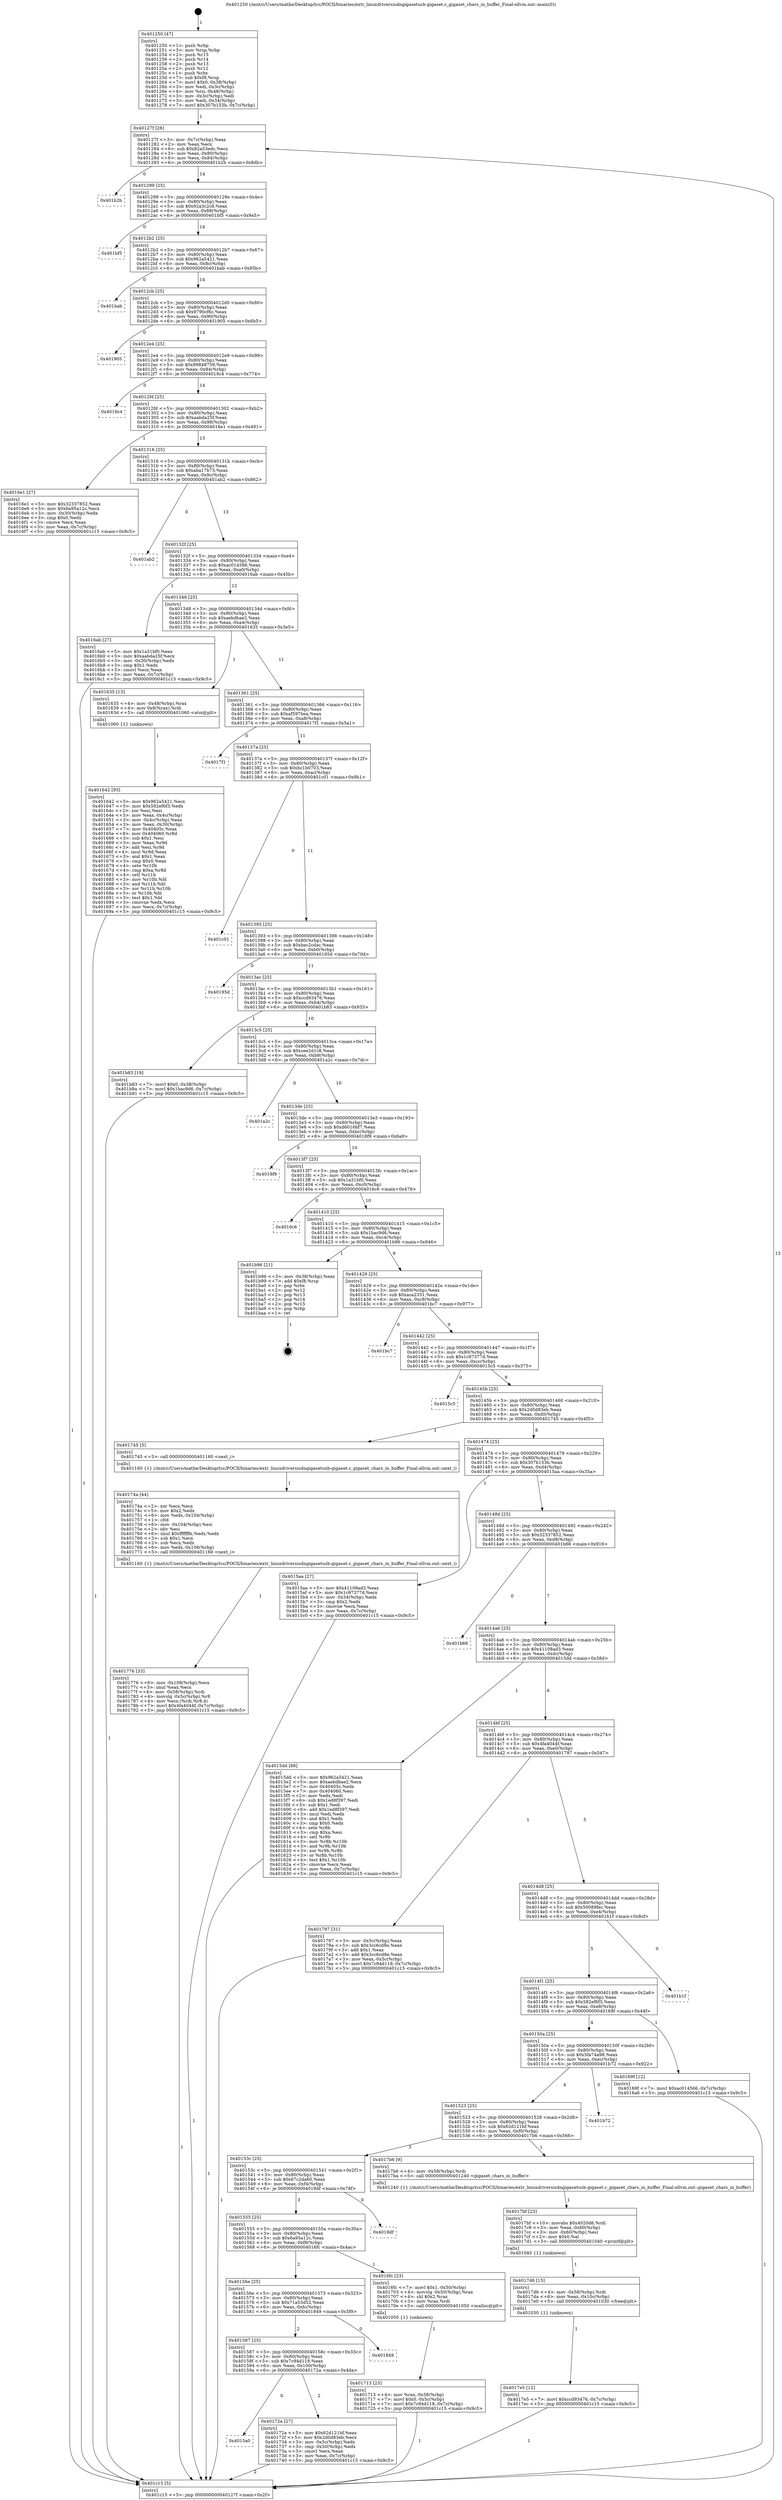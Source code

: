 digraph "0x401250" {
  label = "0x401250 (/mnt/c/Users/mathe/Desktop/tcc/POCII/binaries/extr_linuxdriversisdngigasetusb-gigaset.c_gigaset_chars_in_buffer_Final-ollvm.out::main(0))"
  labelloc = "t"
  node[shape=record]

  Entry [label="",width=0.3,height=0.3,shape=circle,fillcolor=black,style=filled]
  "0x40127f" [label="{
     0x40127f [26]\l
     | [instrs]\l
     &nbsp;&nbsp;0x40127f \<+3\>: mov -0x7c(%rbp),%eax\l
     &nbsp;&nbsp;0x401282 \<+2\>: mov %eax,%ecx\l
     &nbsp;&nbsp;0x401284 \<+6\>: sub $0x82a53edc,%ecx\l
     &nbsp;&nbsp;0x40128a \<+3\>: mov %eax,-0x80(%rbp)\l
     &nbsp;&nbsp;0x40128d \<+6\>: mov %ecx,-0x84(%rbp)\l
     &nbsp;&nbsp;0x401293 \<+6\>: je 0000000000401b2b \<main+0x8db\>\l
  }"]
  "0x401b2b" [label="{
     0x401b2b\l
  }", style=dashed]
  "0x401299" [label="{
     0x401299 [25]\l
     | [instrs]\l
     &nbsp;&nbsp;0x401299 \<+5\>: jmp 000000000040129e \<main+0x4e\>\l
     &nbsp;&nbsp;0x40129e \<+3\>: mov -0x80(%rbp),%eax\l
     &nbsp;&nbsp;0x4012a1 \<+5\>: sub $0x92a3c2c8,%eax\l
     &nbsp;&nbsp;0x4012a6 \<+6\>: mov %eax,-0x88(%rbp)\l
     &nbsp;&nbsp;0x4012ac \<+6\>: je 0000000000401bf5 \<main+0x9a5\>\l
  }"]
  Exit [label="",width=0.3,height=0.3,shape=circle,fillcolor=black,style=filled,peripheries=2]
  "0x401bf5" [label="{
     0x401bf5\l
  }", style=dashed]
  "0x4012b2" [label="{
     0x4012b2 [25]\l
     | [instrs]\l
     &nbsp;&nbsp;0x4012b2 \<+5\>: jmp 00000000004012b7 \<main+0x67\>\l
     &nbsp;&nbsp;0x4012b7 \<+3\>: mov -0x80(%rbp),%eax\l
     &nbsp;&nbsp;0x4012ba \<+5\>: sub $0x962a5421,%eax\l
     &nbsp;&nbsp;0x4012bf \<+6\>: mov %eax,-0x8c(%rbp)\l
     &nbsp;&nbsp;0x4012c5 \<+6\>: je 0000000000401bab \<main+0x95b\>\l
  }"]
  "0x4017e5" [label="{
     0x4017e5 [12]\l
     | [instrs]\l
     &nbsp;&nbsp;0x4017e5 \<+7\>: movl $0xccd93476,-0x7c(%rbp)\l
     &nbsp;&nbsp;0x4017ec \<+5\>: jmp 0000000000401c15 \<main+0x9c5\>\l
  }"]
  "0x401bab" [label="{
     0x401bab\l
  }", style=dashed]
  "0x4012cb" [label="{
     0x4012cb [25]\l
     | [instrs]\l
     &nbsp;&nbsp;0x4012cb \<+5\>: jmp 00000000004012d0 \<main+0x80\>\l
     &nbsp;&nbsp;0x4012d0 \<+3\>: mov -0x80(%rbp),%eax\l
     &nbsp;&nbsp;0x4012d3 \<+5\>: sub $0x9790cf6c,%eax\l
     &nbsp;&nbsp;0x4012d8 \<+6\>: mov %eax,-0x90(%rbp)\l
     &nbsp;&nbsp;0x4012de \<+6\>: je 0000000000401905 \<main+0x6b5\>\l
  }"]
  "0x4017d6" [label="{
     0x4017d6 [15]\l
     | [instrs]\l
     &nbsp;&nbsp;0x4017d6 \<+4\>: mov -0x58(%rbp),%rdi\l
     &nbsp;&nbsp;0x4017da \<+6\>: mov %eax,-0x10c(%rbp)\l
     &nbsp;&nbsp;0x4017e0 \<+5\>: call 0000000000401030 \<free@plt\>\l
     | [calls]\l
     &nbsp;&nbsp;0x401030 \{1\} (unknown)\l
  }"]
  "0x401905" [label="{
     0x401905\l
  }", style=dashed]
  "0x4012e4" [label="{
     0x4012e4 [25]\l
     | [instrs]\l
     &nbsp;&nbsp;0x4012e4 \<+5\>: jmp 00000000004012e9 \<main+0x99\>\l
     &nbsp;&nbsp;0x4012e9 \<+3\>: mov -0x80(%rbp),%eax\l
     &nbsp;&nbsp;0x4012ec \<+5\>: sub $0x99848759,%eax\l
     &nbsp;&nbsp;0x4012f1 \<+6\>: mov %eax,-0x94(%rbp)\l
     &nbsp;&nbsp;0x4012f7 \<+6\>: je 00000000004019c4 \<main+0x774\>\l
  }"]
  "0x4017bf" [label="{
     0x4017bf [23]\l
     | [instrs]\l
     &nbsp;&nbsp;0x4017bf \<+10\>: movabs $0x4020d6,%rdi\l
     &nbsp;&nbsp;0x4017c9 \<+3\>: mov %eax,-0x60(%rbp)\l
     &nbsp;&nbsp;0x4017cc \<+3\>: mov -0x60(%rbp),%esi\l
     &nbsp;&nbsp;0x4017cf \<+2\>: mov $0x0,%al\l
     &nbsp;&nbsp;0x4017d1 \<+5\>: call 0000000000401040 \<printf@plt\>\l
     | [calls]\l
     &nbsp;&nbsp;0x401040 \{1\} (unknown)\l
  }"]
  "0x4019c4" [label="{
     0x4019c4\l
  }", style=dashed]
  "0x4012fd" [label="{
     0x4012fd [25]\l
     | [instrs]\l
     &nbsp;&nbsp;0x4012fd \<+5\>: jmp 0000000000401302 \<main+0xb2\>\l
     &nbsp;&nbsp;0x401302 \<+3\>: mov -0x80(%rbp),%eax\l
     &nbsp;&nbsp;0x401305 \<+5\>: sub $0xaabda25f,%eax\l
     &nbsp;&nbsp;0x40130a \<+6\>: mov %eax,-0x98(%rbp)\l
     &nbsp;&nbsp;0x401310 \<+6\>: je 00000000004016e1 \<main+0x491\>\l
  }"]
  "0x401776" [label="{
     0x401776 [33]\l
     | [instrs]\l
     &nbsp;&nbsp;0x401776 \<+6\>: mov -0x108(%rbp),%ecx\l
     &nbsp;&nbsp;0x40177c \<+3\>: imul %eax,%ecx\l
     &nbsp;&nbsp;0x40177f \<+4\>: mov -0x58(%rbp),%rdi\l
     &nbsp;&nbsp;0x401783 \<+4\>: movslq -0x5c(%rbp),%r8\l
     &nbsp;&nbsp;0x401787 \<+4\>: mov %ecx,(%rdi,%r8,4)\l
     &nbsp;&nbsp;0x40178b \<+7\>: movl $0x4fa4044f,-0x7c(%rbp)\l
     &nbsp;&nbsp;0x401792 \<+5\>: jmp 0000000000401c15 \<main+0x9c5\>\l
  }"]
  "0x4016e1" [label="{
     0x4016e1 [27]\l
     | [instrs]\l
     &nbsp;&nbsp;0x4016e1 \<+5\>: mov $0x32337852,%eax\l
     &nbsp;&nbsp;0x4016e6 \<+5\>: mov $0x6a95a12c,%ecx\l
     &nbsp;&nbsp;0x4016eb \<+3\>: mov -0x30(%rbp),%edx\l
     &nbsp;&nbsp;0x4016ee \<+3\>: cmp $0x0,%edx\l
     &nbsp;&nbsp;0x4016f1 \<+3\>: cmove %ecx,%eax\l
     &nbsp;&nbsp;0x4016f4 \<+3\>: mov %eax,-0x7c(%rbp)\l
     &nbsp;&nbsp;0x4016f7 \<+5\>: jmp 0000000000401c15 \<main+0x9c5\>\l
  }"]
  "0x401316" [label="{
     0x401316 [25]\l
     | [instrs]\l
     &nbsp;&nbsp;0x401316 \<+5\>: jmp 000000000040131b \<main+0xcb\>\l
     &nbsp;&nbsp;0x40131b \<+3\>: mov -0x80(%rbp),%eax\l
     &nbsp;&nbsp;0x40131e \<+5\>: sub $0xaba17b73,%eax\l
     &nbsp;&nbsp;0x401323 \<+6\>: mov %eax,-0x9c(%rbp)\l
     &nbsp;&nbsp;0x401329 \<+6\>: je 0000000000401ab2 \<main+0x862\>\l
  }"]
  "0x40174a" [label="{
     0x40174a [44]\l
     | [instrs]\l
     &nbsp;&nbsp;0x40174a \<+2\>: xor %ecx,%ecx\l
     &nbsp;&nbsp;0x40174c \<+5\>: mov $0x2,%edx\l
     &nbsp;&nbsp;0x401751 \<+6\>: mov %edx,-0x104(%rbp)\l
     &nbsp;&nbsp;0x401757 \<+1\>: cltd\l
     &nbsp;&nbsp;0x401758 \<+6\>: mov -0x104(%rbp),%esi\l
     &nbsp;&nbsp;0x40175e \<+2\>: idiv %esi\l
     &nbsp;&nbsp;0x401760 \<+6\>: imul $0xfffffffe,%edx,%edx\l
     &nbsp;&nbsp;0x401766 \<+3\>: sub $0x1,%ecx\l
     &nbsp;&nbsp;0x401769 \<+2\>: sub %ecx,%edx\l
     &nbsp;&nbsp;0x40176b \<+6\>: mov %edx,-0x108(%rbp)\l
     &nbsp;&nbsp;0x401771 \<+5\>: call 0000000000401160 \<next_i\>\l
     | [calls]\l
     &nbsp;&nbsp;0x401160 \{1\} (/mnt/c/Users/mathe/Desktop/tcc/POCII/binaries/extr_linuxdriversisdngigasetusb-gigaset.c_gigaset_chars_in_buffer_Final-ollvm.out::next_i)\l
  }"]
  "0x401ab2" [label="{
     0x401ab2\l
  }", style=dashed]
  "0x40132f" [label="{
     0x40132f [25]\l
     | [instrs]\l
     &nbsp;&nbsp;0x40132f \<+5\>: jmp 0000000000401334 \<main+0xe4\>\l
     &nbsp;&nbsp;0x401334 \<+3\>: mov -0x80(%rbp),%eax\l
     &nbsp;&nbsp;0x401337 \<+5\>: sub $0xac014566,%eax\l
     &nbsp;&nbsp;0x40133c \<+6\>: mov %eax,-0xa0(%rbp)\l
     &nbsp;&nbsp;0x401342 \<+6\>: je 00000000004016ab \<main+0x45b\>\l
  }"]
  "0x4015a0" [label="{
     0x4015a0\l
  }", style=dashed]
  "0x4016ab" [label="{
     0x4016ab [27]\l
     | [instrs]\l
     &nbsp;&nbsp;0x4016ab \<+5\>: mov $0x1a31bf0,%eax\l
     &nbsp;&nbsp;0x4016b0 \<+5\>: mov $0xaabda25f,%ecx\l
     &nbsp;&nbsp;0x4016b5 \<+3\>: mov -0x30(%rbp),%edx\l
     &nbsp;&nbsp;0x4016b8 \<+3\>: cmp $0x1,%edx\l
     &nbsp;&nbsp;0x4016bb \<+3\>: cmovl %ecx,%eax\l
     &nbsp;&nbsp;0x4016be \<+3\>: mov %eax,-0x7c(%rbp)\l
     &nbsp;&nbsp;0x4016c1 \<+5\>: jmp 0000000000401c15 \<main+0x9c5\>\l
  }"]
  "0x401348" [label="{
     0x401348 [25]\l
     | [instrs]\l
     &nbsp;&nbsp;0x401348 \<+5\>: jmp 000000000040134d \<main+0xfd\>\l
     &nbsp;&nbsp;0x40134d \<+3\>: mov -0x80(%rbp),%eax\l
     &nbsp;&nbsp;0x401350 \<+5\>: sub $0xaebdbae2,%eax\l
     &nbsp;&nbsp;0x401355 \<+6\>: mov %eax,-0xa4(%rbp)\l
     &nbsp;&nbsp;0x40135b \<+6\>: je 0000000000401635 \<main+0x3e5\>\l
  }"]
  "0x40172a" [label="{
     0x40172a [27]\l
     | [instrs]\l
     &nbsp;&nbsp;0x40172a \<+5\>: mov $0x62d121bf,%eax\l
     &nbsp;&nbsp;0x40172f \<+5\>: mov $0x2d0d83eb,%ecx\l
     &nbsp;&nbsp;0x401734 \<+3\>: mov -0x5c(%rbp),%edx\l
     &nbsp;&nbsp;0x401737 \<+3\>: cmp -0x50(%rbp),%edx\l
     &nbsp;&nbsp;0x40173a \<+3\>: cmovl %ecx,%eax\l
     &nbsp;&nbsp;0x40173d \<+3\>: mov %eax,-0x7c(%rbp)\l
     &nbsp;&nbsp;0x401740 \<+5\>: jmp 0000000000401c15 \<main+0x9c5\>\l
  }"]
  "0x401635" [label="{
     0x401635 [13]\l
     | [instrs]\l
     &nbsp;&nbsp;0x401635 \<+4\>: mov -0x48(%rbp),%rax\l
     &nbsp;&nbsp;0x401639 \<+4\>: mov 0x8(%rax),%rdi\l
     &nbsp;&nbsp;0x40163d \<+5\>: call 0000000000401060 \<atoi@plt\>\l
     | [calls]\l
     &nbsp;&nbsp;0x401060 \{1\} (unknown)\l
  }"]
  "0x401361" [label="{
     0x401361 [25]\l
     | [instrs]\l
     &nbsp;&nbsp;0x401361 \<+5\>: jmp 0000000000401366 \<main+0x116\>\l
     &nbsp;&nbsp;0x401366 \<+3\>: mov -0x80(%rbp),%eax\l
     &nbsp;&nbsp;0x401369 \<+5\>: sub $0xaf597bea,%eax\l
     &nbsp;&nbsp;0x40136e \<+6\>: mov %eax,-0xa8(%rbp)\l
     &nbsp;&nbsp;0x401374 \<+6\>: je 00000000004017f1 \<main+0x5a1\>\l
  }"]
  "0x401587" [label="{
     0x401587 [25]\l
     | [instrs]\l
     &nbsp;&nbsp;0x401587 \<+5\>: jmp 000000000040158c \<main+0x33c\>\l
     &nbsp;&nbsp;0x40158c \<+3\>: mov -0x80(%rbp),%eax\l
     &nbsp;&nbsp;0x40158f \<+5\>: sub $0x7c94d118,%eax\l
     &nbsp;&nbsp;0x401594 \<+6\>: mov %eax,-0x100(%rbp)\l
     &nbsp;&nbsp;0x40159a \<+6\>: je 000000000040172a \<main+0x4da\>\l
  }"]
  "0x4017f1" [label="{
     0x4017f1\l
  }", style=dashed]
  "0x40137a" [label="{
     0x40137a [25]\l
     | [instrs]\l
     &nbsp;&nbsp;0x40137a \<+5\>: jmp 000000000040137f \<main+0x12f\>\l
     &nbsp;&nbsp;0x40137f \<+3\>: mov -0x80(%rbp),%eax\l
     &nbsp;&nbsp;0x401382 \<+5\>: sub $0xbc1b0703,%eax\l
     &nbsp;&nbsp;0x401387 \<+6\>: mov %eax,-0xac(%rbp)\l
     &nbsp;&nbsp;0x40138d \<+6\>: je 0000000000401c01 \<main+0x9b1\>\l
  }"]
  "0x401849" [label="{
     0x401849\l
  }", style=dashed]
  "0x401c01" [label="{
     0x401c01\l
  }", style=dashed]
  "0x401393" [label="{
     0x401393 [25]\l
     | [instrs]\l
     &nbsp;&nbsp;0x401393 \<+5\>: jmp 0000000000401398 \<main+0x148\>\l
     &nbsp;&nbsp;0x401398 \<+3\>: mov -0x80(%rbp),%eax\l
     &nbsp;&nbsp;0x40139b \<+5\>: sub $0xbec2cdac,%eax\l
     &nbsp;&nbsp;0x4013a0 \<+6\>: mov %eax,-0xb0(%rbp)\l
     &nbsp;&nbsp;0x4013a6 \<+6\>: je 000000000040195d \<main+0x70d\>\l
  }"]
  "0x401713" [label="{
     0x401713 [23]\l
     | [instrs]\l
     &nbsp;&nbsp;0x401713 \<+4\>: mov %rax,-0x58(%rbp)\l
     &nbsp;&nbsp;0x401717 \<+7\>: movl $0x0,-0x5c(%rbp)\l
     &nbsp;&nbsp;0x40171e \<+7\>: movl $0x7c94d118,-0x7c(%rbp)\l
     &nbsp;&nbsp;0x401725 \<+5\>: jmp 0000000000401c15 \<main+0x9c5\>\l
  }"]
  "0x40195d" [label="{
     0x40195d\l
  }", style=dashed]
  "0x4013ac" [label="{
     0x4013ac [25]\l
     | [instrs]\l
     &nbsp;&nbsp;0x4013ac \<+5\>: jmp 00000000004013b1 \<main+0x161\>\l
     &nbsp;&nbsp;0x4013b1 \<+3\>: mov -0x80(%rbp),%eax\l
     &nbsp;&nbsp;0x4013b4 \<+5\>: sub $0xccd93476,%eax\l
     &nbsp;&nbsp;0x4013b9 \<+6\>: mov %eax,-0xb4(%rbp)\l
     &nbsp;&nbsp;0x4013bf \<+6\>: je 0000000000401b83 \<main+0x933\>\l
  }"]
  "0x40156e" [label="{
     0x40156e [25]\l
     | [instrs]\l
     &nbsp;&nbsp;0x40156e \<+5\>: jmp 0000000000401573 \<main+0x323\>\l
     &nbsp;&nbsp;0x401573 \<+3\>: mov -0x80(%rbp),%eax\l
     &nbsp;&nbsp;0x401576 \<+5\>: sub $0x71a53d52,%eax\l
     &nbsp;&nbsp;0x40157b \<+6\>: mov %eax,-0xfc(%rbp)\l
     &nbsp;&nbsp;0x401581 \<+6\>: je 0000000000401849 \<main+0x5f9\>\l
  }"]
  "0x401b83" [label="{
     0x401b83 [19]\l
     | [instrs]\l
     &nbsp;&nbsp;0x401b83 \<+7\>: movl $0x0,-0x38(%rbp)\l
     &nbsp;&nbsp;0x401b8a \<+7\>: movl $0x1bac9d6,-0x7c(%rbp)\l
     &nbsp;&nbsp;0x401b91 \<+5\>: jmp 0000000000401c15 \<main+0x9c5\>\l
  }"]
  "0x4013c5" [label="{
     0x4013c5 [25]\l
     | [instrs]\l
     &nbsp;&nbsp;0x4013c5 \<+5\>: jmp 00000000004013ca \<main+0x17a\>\l
     &nbsp;&nbsp;0x4013ca \<+3\>: mov -0x80(%rbp),%eax\l
     &nbsp;&nbsp;0x4013cd \<+5\>: sub $0xcee2d1c8,%eax\l
     &nbsp;&nbsp;0x4013d2 \<+6\>: mov %eax,-0xb8(%rbp)\l
     &nbsp;&nbsp;0x4013d8 \<+6\>: je 0000000000401a2c \<main+0x7dc\>\l
  }"]
  "0x4016fc" [label="{
     0x4016fc [23]\l
     | [instrs]\l
     &nbsp;&nbsp;0x4016fc \<+7\>: movl $0x1,-0x50(%rbp)\l
     &nbsp;&nbsp;0x401703 \<+4\>: movslq -0x50(%rbp),%rax\l
     &nbsp;&nbsp;0x401707 \<+4\>: shl $0x2,%rax\l
     &nbsp;&nbsp;0x40170b \<+3\>: mov %rax,%rdi\l
     &nbsp;&nbsp;0x40170e \<+5\>: call 0000000000401050 \<malloc@plt\>\l
     | [calls]\l
     &nbsp;&nbsp;0x401050 \{1\} (unknown)\l
  }"]
  "0x401a2c" [label="{
     0x401a2c\l
  }", style=dashed]
  "0x4013de" [label="{
     0x4013de [25]\l
     | [instrs]\l
     &nbsp;&nbsp;0x4013de \<+5\>: jmp 00000000004013e3 \<main+0x193\>\l
     &nbsp;&nbsp;0x4013e3 \<+3\>: mov -0x80(%rbp),%eax\l
     &nbsp;&nbsp;0x4013e6 \<+5\>: sub $0xd6016bf7,%eax\l
     &nbsp;&nbsp;0x4013eb \<+6\>: mov %eax,-0xbc(%rbp)\l
     &nbsp;&nbsp;0x4013f1 \<+6\>: je 00000000004018f9 \<main+0x6a9\>\l
  }"]
  "0x401555" [label="{
     0x401555 [25]\l
     | [instrs]\l
     &nbsp;&nbsp;0x401555 \<+5\>: jmp 000000000040155a \<main+0x30a\>\l
     &nbsp;&nbsp;0x40155a \<+3\>: mov -0x80(%rbp),%eax\l
     &nbsp;&nbsp;0x40155d \<+5\>: sub $0x6a95a12c,%eax\l
     &nbsp;&nbsp;0x401562 \<+6\>: mov %eax,-0xf8(%rbp)\l
     &nbsp;&nbsp;0x401568 \<+6\>: je 00000000004016fc \<main+0x4ac\>\l
  }"]
  "0x4018f9" [label="{
     0x4018f9\l
  }", style=dashed]
  "0x4013f7" [label="{
     0x4013f7 [25]\l
     | [instrs]\l
     &nbsp;&nbsp;0x4013f7 \<+5\>: jmp 00000000004013fc \<main+0x1ac\>\l
     &nbsp;&nbsp;0x4013fc \<+3\>: mov -0x80(%rbp),%eax\l
     &nbsp;&nbsp;0x4013ff \<+5\>: sub $0x1a31bf0,%eax\l
     &nbsp;&nbsp;0x401404 \<+6\>: mov %eax,-0xc0(%rbp)\l
     &nbsp;&nbsp;0x40140a \<+6\>: je 00000000004016c6 \<main+0x476\>\l
  }"]
  "0x4019df" [label="{
     0x4019df\l
  }", style=dashed]
  "0x4016c6" [label="{
     0x4016c6\l
  }", style=dashed]
  "0x401410" [label="{
     0x401410 [25]\l
     | [instrs]\l
     &nbsp;&nbsp;0x401410 \<+5\>: jmp 0000000000401415 \<main+0x1c5\>\l
     &nbsp;&nbsp;0x401415 \<+3\>: mov -0x80(%rbp),%eax\l
     &nbsp;&nbsp;0x401418 \<+5\>: sub $0x1bac9d6,%eax\l
     &nbsp;&nbsp;0x40141d \<+6\>: mov %eax,-0xc4(%rbp)\l
     &nbsp;&nbsp;0x401423 \<+6\>: je 0000000000401b96 \<main+0x946\>\l
  }"]
  "0x40153c" [label="{
     0x40153c [25]\l
     | [instrs]\l
     &nbsp;&nbsp;0x40153c \<+5\>: jmp 0000000000401541 \<main+0x2f1\>\l
     &nbsp;&nbsp;0x401541 \<+3\>: mov -0x80(%rbp),%eax\l
     &nbsp;&nbsp;0x401544 \<+5\>: sub $0x67c2da60,%eax\l
     &nbsp;&nbsp;0x401549 \<+6\>: mov %eax,-0xf4(%rbp)\l
     &nbsp;&nbsp;0x40154f \<+6\>: je 00000000004019df \<main+0x78f\>\l
  }"]
  "0x401b96" [label="{
     0x401b96 [21]\l
     | [instrs]\l
     &nbsp;&nbsp;0x401b96 \<+3\>: mov -0x38(%rbp),%eax\l
     &nbsp;&nbsp;0x401b99 \<+7\>: add $0xf8,%rsp\l
     &nbsp;&nbsp;0x401ba0 \<+1\>: pop %rbx\l
     &nbsp;&nbsp;0x401ba1 \<+2\>: pop %r12\l
     &nbsp;&nbsp;0x401ba3 \<+2\>: pop %r13\l
     &nbsp;&nbsp;0x401ba5 \<+2\>: pop %r14\l
     &nbsp;&nbsp;0x401ba7 \<+2\>: pop %r15\l
     &nbsp;&nbsp;0x401ba9 \<+1\>: pop %rbp\l
     &nbsp;&nbsp;0x401baa \<+1\>: ret\l
  }"]
  "0x401429" [label="{
     0x401429 [25]\l
     | [instrs]\l
     &nbsp;&nbsp;0x401429 \<+5\>: jmp 000000000040142e \<main+0x1de\>\l
     &nbsp;&nbsp;0x40142e \<+3\>: mov -0x80(%rbp),%eax\l
     &nbsp;&nbsp;0x401431 \<+5\>: sub $0xaca2331,%eax\l
     &nbsp;&nbsp;0x401436 \<+6\>: mov %eax,-0xc8(%rbp)\l
     &nbsp;&nbsp;0x40143c \<+6\>: je 0000000000401bc7 \<main+0x977\>\l
  }"]
  "0x4017b6" [label="{
     0x4017b6 [9]\l
     | [instrs]\l
     &nbsp;&nbsp;0x4017b6 \<+4\>: mov -0x58(%rbp),%rdi\l
     &nbsp;&nbsp;0x4017ba \<+5\>: call 0000000000401240 \<gigaset_chars_in_buffer\>\l
     | [calls]\l
     &nbsp;&nbsp;0x401240 \{1\} (/mnt/c/Users/mathe/Desktop/tcc/POCII/binaries/extr_linuxdriversisdngigasetusb-gigaset.c_gigaset_chars_in_buffer_Final-ollvm.out::gigaset_chars_in_buffer)\l
  }"]
  "0x401bc7" [label="{
     0x401bc7\l
  }", style=dashed]
  "0x401442" [label="{
     0x401442 [25]\l
     | [instrs]\l
     &nbsp;&nbsp;0x401442 \<+5\>: jmp 0000000000401447 \<main+0x1f7\>\l
     &nbsp;&nbsp;0x401447 \<+3\>: mov -0x80(%rbp),%eax\l
     &nbsp;&nbsp;0x40144a \<+5\>: sub $0x1c97377d,%eax\l
     &nbsp;&nbsp;0x40144f \<+6\>: mov %eax,-0xcc(%rbp)\l
     &nbsp;&nbsp;0x401455 \<+6\>: je 00000000004015c5 \<main+0x375\>\l
  }"]
  "0x401523" [label="{
     0x401523 [25]\l
     | [instrs]\l
     &nbsp;&nbsp;0x401523 \<+5\>: jmp 0000000000401528 \<main+0x2d8\>\l
     &nbsp;&nbsp;0x401528 \<+3\>: mov -0x80(%rbp),%eax\l
     &nbsp;&nbsp;0x40152b \<+5\>: sub $0x62d121bf,%eax\l
     &nbsp;&nbsp;0x401530 \<+6\>: mov %eax,-0xf0(%rbp)\l
     &nbsp;&nbsp;0x401536 \<+6\>: je 00000000004017b6 \<main+0x566\>\l
  }"]
  "0x4015c5" [label="{
     0x4015c5\l
  }", style=dashed]
  "0x40145b" [label="{
     0x40145b [25]\l
     | [instrs]\l
     &nbsp;&nbsp;0x40145b \<+5\>: jmp 0000000000401460 \<main+0x210\>\l
     &nbsp;&nbsp;0x401460 \<+3\>: mov -0x80(%rbp),%eax\l
     &nbsp;&nbsp;0x401463 \<+5\>: sub $0x2d0d83eb,%eax\l
     &nbsp;&nbsp;0x401468 \<+6\>: mov %eax,-0xd0(%rbp)\l
     &nbsp;&nbsp;0x40146e \<+6\>: je 0000000000401745 \<main+0x4f5\>\l
  }"]
  "0x401b72" [label="{
     0x401b72\l
  }", style=dashed]
  "0x401745" [label="{
     0x401745 [5]\l
     | [instrs]\l
     &nbsp;&nbsp;0x401745 \<+5\>: call 0000000000401160 \<next_i\>\l
     | [calls]\l
     &nbsp;&nbsp;0x401160 \{1\} (/mnt/c/Users/mathe/Desktop/tcc/POCII/binaries/extr_linuxdriversisdngigasetusb-gigaset.c_gigaset_chars_in_buffer_Final-ollvm.out::next_i)\l
  }"]
  "0x401474" [label="{
     0x401474 [25]\l
     | [instrs]\l
     &nbsp;&nbsp;0x401474 \<+5\>: jmp 0000000000401479 \<main+0x229\>\l
     &nbsp;&nbsp;0x401479 \<+3\>: mov -0x80(%rbp),%eax\l
     &nbsp;&nbsp;0x40147c \<+5\>: sub $0x307b153b,%eax\l
     &nbsp;&nbsp;0x401481 \<+6\>: mov %eax,-0xd4(%rbp)\l
     &nbsp;&nbsp;0x401487 \<+6\>: je 00000000004015aa \<main+0x35a\>\l
  }"]
  "0x40150a" [label="{
     0x40150a [25]\l
     | [instrs]\l
     &nbsp;&nbsp;0x40150a \<+5\>: jmp 000000000040150f \<main+0x2bf\>\l
     &nbsp;&nbsp;0x40150f \<+3\>: mov -0x80(%rbp),%eax\l
     &nbsp;&nbsp;0x401512 \<+5\>: sub $0x5fa74a98,%eax\l
     &nbsp;&nbsp;0x401517 \<+6\>: mov %eax,-0xec(%rbp)\l
     &nbsp;&nbsp;0x40151d \<+6\>: je 0000000000401b72 \<main+0x922\>\l
  }"]
  "0x4015aa" [label="{
     0x4015aa [27]\l
     | [instrs]\l
     &nbsp;&nbsp;0x4015aa \<+5\>: mov $0x41108ad3,%eax\l
     &nbsp;&nbsp;0x4015af \<+5\>: mov $0x1c97377d,%ecx\l
     &nbsp;&nbsp;0x4015b4 \<+3\>: mov -0x34(%rbp),%edx\l
     &nbsp;&nbsp;0x4015b7 \<+3\>: cmp $0x2,%edx\l
     &nbsp;&nbsp;0x4015ba \<+3\>: cmovne %ecx,%eax\l
     &nbsp;&nbsp;0x4015bd \<+3\>: mov %eax,-0x7c(%rbp)\l
     &nbsp;&nbsp;0x4015c0 \<+5\>: jmp 0000000000401c15 \<main+0x9c5\>\l
  }"]
  "0x40148d" [label="{
     0x40148d [25]\l
     | [instrs]\l
     &nbsp;&nbsp;0x40148d \<+5\>: jmp 0000000000401492 \<main+0x242\>\l
     &nbsp;&nbsp;0x401492 \<+3\>: mov -0x80(%rbp),%eax\l
     &nbsp;&nbsp;0x401495 \<+5\>: sub $0x32337852,%eax\l
     &nbsp;&nbsp;0x40149a \<+6\>: mov %eax,-0xd8(%rbp)\l
     &nbsp;&nbsp;0x4014a0 \<+6\>: je 0000000000401b66 \<main+0x916\>\l
  }"]
  "0x401c15" [label="{
     0x401c15 [5]\l
     | [instrs]\l
     &nbsp;&nbsp;0x401c15 \<+5\>: jmp 000000000040127f \<main+0x2f\>\l
  }"]
  "0x401250" [label="{
     0x401250 [47]\l
     | [instrs]\l
     &nbsp;&nbsp;0x401250 \<+1\>: push %rbp\l
     &nbsp;&nbsp;0x401251 \<+3\>: mov %rsp,%rbp\l
     &nbsp;&nbsp;0x401254 \<+2\>: push %r15\l
     &nbsp;&nbsp;0x401256 \<+2\>: push %r14\l
     &nbsp;&nbsp;0x401258 \<+2\>: push %r13\l
     &nbsp;&nbsp;0x40125a \<+2\>: push %r12\l
     &nbsp;&nbsp;0x40125c \<+1\>: push %rbx\l
     &nbsp;&nbsp;0x40125d \<+7\>: sub $0xf8,%rsp\l
     &nbsp;&nbsp;0x401264 \<+7\>: movl $0x0,-0x38(%rbp)\l
     &nbsp;&nbsp;0x40126b \<+3\>: mov %edi,-0x3c(%rbp)\l
     &nbsp;&nbsp;0x40126e \<+4\>: mov %rsi,-0x48(%rbp)\l
     &nbsp;&nbsp;0x401272 \<+3\>: mov -0x3c(%rbp),%edi\l
     &nbsp;&nbsp;0x401275 \<+3\>: mov %edi,-0x34(%rbp)\l
     &nbsp;&nbsp;0x401278 \<+7\>: movl $0x307b153b,-0x7c(%rbp)\l
  }"]
  "0x40169f" [label="{
     0x40169f [12]\l
     | [instrs]\l
     &nbsp;&nbsp;0x40169f \<+7\>: movl $0xac014566,-0x7c(%rbp)\l
     &nbsp;&nbsp;0x4016a6 \<+5\>: jmp 0000000000401c15 \<main+0x9c5\>\l
  }"]
  "0x401b66" [label="{
     0x401b66\l
  }", style=dashed]
  "0x4014a6" [label="{
     0x4014a6 [25]\l
     | [instrs]\l
     &nbsp;&nbsp;0x4014a6 \<+5\>: jmp 00000000004014ab \<main+0x25b\>\l
     &nbsp;&nbsp;0x4014ab \<+3\>: mov -0x80(%rbp),%eax\l
     &nbsp;&nbsp;0x4014ae \<+5\>: sub $0x41108ad3,%eax\l
     &nbsp;&nbsp;0x4014b3 \<+6\>: mov %eax,-0xdc(%rbp)\l
     &nbsp;&nbsp;0x4014b9 \<+6\>: je 00000000004015dd \<main+0x38d\>\l
  }"]
  "0x4014f1" [label="{
     0x4014f1 [25]\l
     | [instrs]\l
     &nbsp;&nbsp;0x4014f1 \<+5\>: jmp 00000000004014f6 \<main+0x2a6\>\l
     &nbsp;&nbsp;0x4014f6 \<+3\>: mov -0x80(%rbp),%eax\l
     &nbsp;&nbsp;0x4014f9 \<+5\>: sub $0x582ef6f3,%eax\l
     &nbsp;&nbsp;0x4014fe \<+6\>: mov %eax,-0xe8(%rbp)\l
     &nbsp;&nbsp;0x401504 \<+6\>: je 000000000040169f \<main+0x44f\>\l
  }"]
  "0x4015dd" [label="{
     0x4015dd [88]\l
     | [instrs]\l
     &nbsp;&nbsp;0x4015dd \<+5\>: mov $0x962a5421,%eax\l
     &nbsp;&nbsp;0x4015e2 \<+5\>: mov $0xaebdbae2,%ecx\l
     &nbsp;&nbsp;0x4015e7 \<+7\>: mov 0x40405c,%edx\l
     &nbsp;&nbsp;0x4015ee \<+7\>: mov 0x404060,%esi\l
     &nbsp;&nbsp;0x4015f5 \<+2\>: mov %edx,%edi\l
     &nbsp;&nbsp;0x4015f7 \<+6\>: sub $0x1ed8f397,%edi\l
     &nbsp;&nbsp;0x4015fd \<+3\>: sub $0x1,%edi\l
     &nbsp;&nbsp;0x401600 \<+6\>: add $0x1ed8f397,%edi\l
     &nbsp;&nbsp;0x401606 \<+3\>: imul %edi,%edx\l
     &nbsp;&nbsp;0x401609 \<+3\>: and $0x1,%edx\l
     &nbsp;&nbsp;0x40160c \<+3\>: cmp $0x0,%edx\l
     &nbsp;&nbsp;0x40160f \<+4\>: sete %r8b\l
     &nbsp;&nbsp;0x401613 \<+3\>: cmp $0xa,%esi\l
     &nbsp;&nbsp;0x401616 \<+4\>: setl %r9b\l
     &nbsp;&nbsp;0x40161a \<+3\>: mov %r8b,%r10b\l
     &nbsp;&nbsp;0x40161d \<+3\>: and %r9b,%r10b\l
     &nbsp;&nbsp;0x401620 \<+3\>: xor %r9b,%r8b\l
     &nbsp;&nbsp;0x401623 \<+3\>: or %r8b,%r10b\l
     &nbsp;&nbsp;0x401626 \<+4\>: test $0x1,%r10b\l
     &nbsp;&nbsp;0x40162a \<+3\>: cmovne %ecx,%eax\l
     &nbsp;&nbsp;0x40162d \<+3\>: mov %eax,-0x7c(%rbp)\l
     &nbsp;&nbsp;0x401630 \<+5\>: jmp 0000000000401c15 \<main+0x9c5\>\l
  }"]
  "0x4014bf" [label="{
     0x4014bf [25]\l
     | [instrs]\l
     &nbsp;&nbsp;0x4014bf \<+5\>: jmp 00000000004014c4 \<main+0x274\>\l
     &nbsp;&nbsp;0x4014c4 \<+3\>: mov -0x80(%rbp),%eax\l
     &nbsp;&nbsp;0x4014c7 \<+5\>: sub $0x4fa4044f,%eax\l
     &nbsp;&nbsp;0x4014cc \<+6\>: mov %eax,-0xe0(%rbp)\l
     &nbsp;&nbsp;0x4014d2 \<+6\>: je 0000000000401797 \<main+0x547\>\l
  }"]
  "0x401642" [label="{
     0x401642 [93]\l
     | [instrs]\l
     &nbsp;&nbsp;0x401642 \<+5\>: mov $0x962a5421,%ecx\l
     &nbsp;&nbsp;0x401647 \<+5\>: mov $0x582ef6f3,%edx\l
     &nbsp;&nbsp;0x40164c \<+2\>: xor %esi,%esi\l
     &nbsp;&nbsp;0x40164e \<+3\>: mov %eax,-0x4c(%rbp)\l
     &nbsp;&nbsp;0x401651 \<+3\>: mov -0x4c(%rbp),%eax\l
     &nbsp;&nbsp;0x401654 \<+3\>: mov %eax,-0x30(%rbp)\l
     &nbsp;&nbsp;0x401657 \<+7\>: mov 0x40405c,%eax\l
     &nbsp;&nbsp;0x40165e \<+8\>: mov 0x404060,%r8d\l
     &nbsp;&nbsp;0x401666 \<+3\>: sub $0x1,%esi\l
     &nbsp;&nbsp;0x401669 \<+3\>: mov %eax,%r9d\l
     &nbsp;&nbsp;0x40166c \<+3\>: add %esi,%r9d\l
     &nbsp;&nbsp;0x40166f \<+4\>: imul %r9d,%eax\l
     &nbsp;&nbsp;0x401673 \<+3\>: and $0x1,%eax\l
     &nbsp;&nbsp;0x401676 \<+3\>: cmp $0x0,%eax\l
     &nbsp;&nbsp;0x401679 \<+4\>: sete %r10b\l
     &nbsp;&nbsp;0x40167d \<+4\>: cmp $0xa,%r8d\l
     &nbsp;&nbsp;0x401681 \<+4\>: setl %r11b\l
     &nbsp;&nbsp;0x401685 \<+3\>: mov %r10b,%bl\l
     &nbsp;&nbsp;0x401688 \<+3\>: and %r11b,%bl\l
     &nbsp;&nbsp;0x40168b \<+3\>: xor %r11b,%r10b\l
     &nbsp;&nbsp;0x40168e \<+3\>: or %r10b,%bl\l
     &nbsp;&nbsp;0x401691 \<+3\>: test $0x1,%bl\l
     &nbsp;&nbsp;0x401694 \<+3\>: cmovne %edx,%ecx\l
     &nbsp;&nbsp;0x401697 \<+3\>: mov %ecx,-0x7c(%rbp)\l
     &nbsp;&nbsp;0x40169a \<+5\>: jmp 0000000000401c15 \<main+0x9c5\>\l
  }"]
  "0x401b1f" [label="{
     0x401b1f\l
  }", style=dashed]
  "0x401797" [label="{
     0x401797 [31]\l
     | [instrs]\l
     &nbsp;&nbsp;0x401797 \<+3\>: mov -0x5c(%rbp),%eax\l
     &nbsp;&nbsp;0x40179a \<+5\>: sub $0x3cc6cd8e,%eax\l
     &nbsp;&nbsp;0x40179f \<+3\>: add $0x1,%eax\l
     &nbsp;&nbsp;0x4017a2 \<+5\>: add $0x3cc6cd8e,%eax\l
     &nbsp;&nbsp;0x4017a7 \<+3\>: mov %eax,-0x5c(%rbp)\l
     &nbsp;&nbsp;0x4017aa \<+7\>: movl $0x7c94d118,-0x7c(%rbp)\l
     &nbsp;&nbsp;0x4017b1 \<+5\>: jmp 0000000000401c15 \<main+0x9c5\>\l
  }"]
  "0x4014d8" [label="{
     0x4014d8 [25]\l
     | [instrs]\l
     &nbsp;&nbsp;0x4014d8 \<+5\>: jmp 00000000004014dd \<main+0x28d\>\l
     &nbsp;&nbsp;0x4014dd \<+3\>: mov -0x80(%rbp),%eax\l
     &nbsp;&nbsp;0x4014e0 \<+5\>: sub $0x50089fec,%eax\l
     &nbsp;&nbsp;0x4014e5 \<+6\>: mov %eax,-0xe4(%rbp)\l
     &nbsp;&nbsp;0x4014eb \<+6\>: je 0000000000401b1f \<main+0x8cf\>\l
  }"]
  Entry -> "0x401250" [label=" 1"]
  "0x40127f" -> "0x401b2b" [label=" 0"]
  "0x40127f" -> "0x401299" [label=" 14"]
  "0x401b96" -> Exit [label=" 1"]
  "0x401299" -> "0x401bf5" [label=" 0"]
  "0x401299" -> "0x4012b2" [label=" 14"]
  "0x401b83" -> "0x401c15" [label=" 1"]
  "0x4012b2" -> "0x401bab" [label=" 0"]
  "0x4012b2" -> "0x4012cb" [label=" 14"]
  "0x4017e5" -> "0x401c15" [label=" 1"]
  "0x4012cb" -> "0x401905" [label=" 0"]
  "0x4012cb" -> "0x4012e4" [label=" 14"]
  "0x4017d6" -> "0x4017e5" [label=" 1"]
  "0x4012e4" -> "0x4019c4" [label=" 0"]
  "0x4012e4" -> "0x4012fd" [label=" 14"]
  "0x4017bf" -> "0x4017d6" [label=" 1"]
  "0x4012fd" -> "0x4016e1" [label=" 1"]
  "0x4012fd" -> "0x401316" [label=" 13"]
  "0x4017b6" -> "0x4017bf" [label=" 1"]
  "0x401316" -> "0x401ab2" [label=" 0"]
  "0x401316" -> "0x40132f" [label=" 13"]
  "0x401797" -> "0x401c15" [label=" 1"]
  "0x40132f" -> "0x4016ab" [label=" 1"]
  "0x40132f" -> "0x401348" [label=" 12"]
  "0x401776" -> "0x401c15" [label=" 1"]
  "0x401348" -> "0x401635" [label=" 1"]
  "0x401348" -> "0x401361" [label=" 11"]
  "0x40174a" -> "0x401776" [label=" 1"]
  "0x401361" -> "0x4017f1" [label=" 0"]
  "0x401361" -> "0x40137a" [label=" 11"]
  "0x40172a" -> "0x401c15" [label=" 2"]
  "0x40137a" -> "0x401c01" [label=" 0"]
  "0x40137a" -> "0x401393" [label=" 11"]
  "0x401587" -> "0x4015a0" [label=" 0"]
  "0x401393" -> "0x40195d" [label=" 0"]
  "0x401393" -> "0x4013ac" [label=" 11"]
  "0x401745" -> "0x40174a" [label=" 1"]
  "0x4013ac" -> "0x401b83" [label=" 1"]
  "0x4013ac" -> "0x4013c5" [label=" 10"]
  "0x40156e" -> "0x401587" [label=" 2"]
  "0x4013c5" -> "0x401a2c" [label=" 0"]
  "0x4013c5" -> "0x4013de" [label=" 10"]
  "0x40156e" -> "0x401849" [label=" 0"]
  "0x4013de" -> "0x4018f9" [label=" 0"]
  "0x4013de" -> "0x4013f7" [label=" 10"]
  "0x401713" -> "0x401c15" [label=" 1"]
  "0x4013f7" -> "0x4016c6" [label=" 0"]
  "0x4013f7" -> "0x401410" [label=" 10"]
  "0x4016fc" -> "0x401713" [label=" 1"]
  "0x401410" -> "0x401b96" [label=" 1"]
  "0x401410" -> "0x401429" [label=" 9"]
  "0x401555" -> "0x4016fc" [label=" 1"]
  "0x401429" -> "0x401bc7" [label=" 0"]
  "0x401429" -> "0x401442" [label=" 9"]
  "0x401587" -> "0x40172a" [label=" 2"]
  "0x401442" -> "0x4015c5" [label=" 0"]
  "0x401442" -> "0x40145b" [label=" 9"]
  "0x40153c" -> "0x4019df" [label=" 0"]
  "0x40145b" -> "0x401745" [label=" 1"]
  "0x40145b" -> "0x401474" [label=" 8"]
  "0x401555" -> "0x40156e" [label=" 2"]
  "0x401474" -> "0x4015aa" [label=" 1"]
  "0x401474" -> "0x40148d" [label=" 7"]
  "0x4015aa" -> "0x401c15" [label=" 1"]
  "0x401250" -> "0x40127f" [label=" 1"]
  "0x401c15" -> "0x40127f" [label=" 13"]
  "0x401523" -> "0x4017b6" [label=" 1"]
  "0x40148d" -> "0x401b66" [label=" 0"]
  "0x40148d" -> "0x4014a6" [label=" 7"]
  "0x40153c" -> "0x401555" [label=" 3"]
  "0x4014a6" -> "0x4015dd" [label=" 1"]
  "0x4014a6" -> "0x4014bf" [label=" 6"]
  "0x4015dd" -> "0x401c15" [label=" 1"]
  "0x401635" -> "0x401642" [label=" 1"]
  "0x401642" -> "0x401c15" [label=" 1"]
  "0x40150a" -> "0x401b72" [label=" 0"]
  "0x4014bf" -> "0x401797" [label=" 1"]
  "0x4014bf" -> "0x4014d8" [label=" 5"]
  "0x401523" -> "0x40153c" [label=" 3"]
  "0x4014d8" -> "0x401b1f" [label=" 0"]
  "0x4014d8" -> "0x4014f1" [label=" 5"]
  "0x40150a" -> "0x401523" [label=" 4"]
  "0x4014f1" -> "0x40169f" [label=" 1"]
  "0x4014f1" -> "0x40150a" [label=" 4"]
  "0x40169f" -> "0x401c15" [label=" 1"]
  "0x4016ab" -> "0x401c15" [label=" 1"]
  "0x4016e1" -> "0x401c15" [label=" 1"]
}
